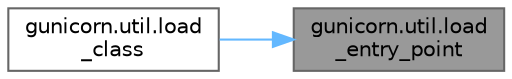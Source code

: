 digraph "gunicorn.util.load_entry_point"
{
 // LATEX_PDF_SIZE
  bgcolor="transparent";
  edge [fontname=Helvetica,fontsize=10,labelfontname=Helvetica,labelfontsize=10];
  node [fontname=Helvetica,fontsize=10,shape=box,height=0.2,width=0.4];
  rankdir="RL";
  Node1 [id="Node000001",label="gunicorn.util.load\l_entry_point",height=0.2,width=0.4,color="gray40", fillcolor="grey60", style="filled", fontcolor="black",tooltip=" "];
  Node1 -> Node2 [id="edge1_Node000001_Node000002",dir="back",color="steelblue1",style="solid",tooltip=" "];
  Node2 [id="Node000002",label="gunicorn.util.load\l_class",height=0.2,width=0.4,color="grey40", fillcolor="white", style="filled",URL="$namespacegunicorn_1_1util.html#a8f2f89d7f40d3ddbe9132752d3921279",tooltip=" "];
}
